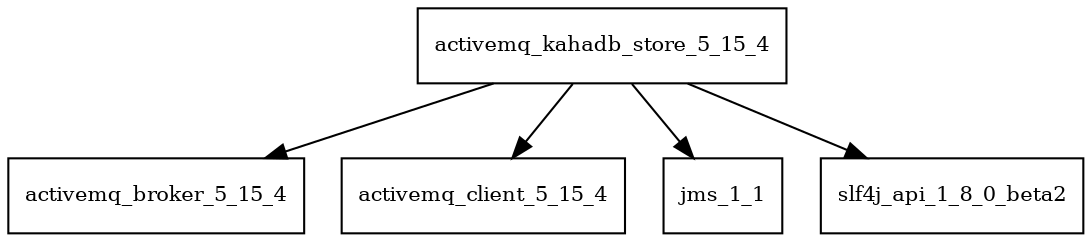 digraph activemq_kahadb_store_5_15_4_dependencies {
  node [shape = box, fontsize=10.0];
  activemq_kahadb_store_5_15_4 -> activemq_broker_5_15_4;
  activemq_kahadb_store_5_15_4 -> activemq_client_5_15_4;
  activemq_kahadb_store_5_15_4 -> jms_1_1;
  activemq_kahadb_store_5_15_4 -> slf4j_api_1_8_0_beta2;
}
